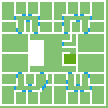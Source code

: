 <mxfile>
    <diagram id="6ty0YRAYOZskBfpeKa12" name="Page-1">
        <mxGraphModel dx="96" dy="73" grid="1" gridSize="1" guides="1" tooltips="1" connect="1" arrows="1" fold="1" page="0" pageScale="1" pageWidth="850" pageHeight="1100" background="#82C272" math="0" shadow="0">
            <root>
                <mxCell id="0"/>
                <mxCell id="1" parent="0"/>
                <mxCell id="3" value="" style="rounded=0;whiteSpace=wrap;html=1;fillColor=default;strokeColor=none;" parent="1" vertex="1">
                    <mxGeometry width="53" height="1" as="geometry"/>
                </mxCell>
                <mxCell id="4" value="" style="rounded=0;whiteSpace=wrap;html=1;fillColor=default;strokeColor=none;" parent="1" vertex="1">
                    <mxGeometry width="1" height="53" as="geometry"/>
                </mxCell>
                <mxCell id="27" value="" style="rounded=0;whiteSpace=wrap;html=1;fillColor=default;strokeColor=none;" parent="1" vertex="1">
                    <mxGeometry x="52" width="1" height="53" as="geometry"/>
                </mxCell>
                <mxCell id="28" value="" style="rounded=0;whiteSpace=wrap;html=1;fillColor=default;strokeColor=none;" parent="1" vertex="1">
                    <mxGeometry x="7" y="1" width="1" height="7" as="geometry"/>
                </mxCell>
                <mxCell id="32" value="" style="rounded=0;whiteSpace=wrap;html=1;fillColor=default;strokeColor=none;" parent="1" vertex="1">
                    <mxGeometry x="13" y="1" width="1" height="7" as="geometry"/>
                </mxCell>
                <mxCell id="34" value="" style="rounded=0;whiteSpace=wrap;html=1;fillColor=default;strokeColor=none;" parent="1" vertex="1">
                    <mxGeometry x="1" y="26" width="13" height="1" as="geometry"/>
                </mxCell>
                <mxCell id="36" value="" style="rounded=0;whiteSpace=wrap;html=1;fillColor=default;strokeColor=none;" parent="1" vertex="1">
                    <mxGeometry x="14" y="17" width="1" height="19" as="geometry"/>
                </mxCell>
                <mxCell id="38" value="" style="rounded=0;whiteSpace=wrap;html=1;fillColor=default;strokeColor=none;" parent="1" vertex="1">
                    <mxGeometry x="1" y="42" width="8" height="1" as="geometry"/>
                </mxCell>
                <mxCell id="40" value="" style="rounded=0;whiteSpace=wrap;html=1;fillColor=default;strokeColor=none;" parent="1" vertex="1">
                    <mxGeometry x="1" y="10" width="8" height="1" as="geometry"/>
                </mxCell>
                <mxCell id="42" value="" style="rounded=0;whiteSpace=wrap;html=1;fillColor=default;strokeColor=none;" parent="1" vertex="1">
                    <mxGeometry x="19" y="1" width="1" height="7" as="geometry"/>
                </mxCell>
                <mxCell id="45" value="" style="rounded=0;whiteSpace=wrap;html=1;fillColor=#1ba1e2;strokeColor=none;fontColor=#ffffff;" parent="1" vertex="1">
                    <mxGeometry x="7" y="8" width="1" height="2" as="geometry"/>
                </mxCell>
                <mxCell id="46" value="" style="rounded=0;whiteSpace=wrap;html=1;fillColor=#1ba1e2;strokeColor=none;fontColor=#ffffff;" parent="1" vertex="1">
                    <mxGeometry x="11" y="7" width="2" height="1" as="geometry"/>
                </mxCell>
                <mxCell id="52" value="" style="rounded=0;whiteSpace=wrap;html=1;fillColor=default;strokeColor=none;" parent="1" vertex="1">
                    <mxGeometry x="1" y="36" width="8" height="1" as="geometry"/>
                </mxCell>
                <mxCell id="62" value="" style="rounded=0;whiteSpace=wrap;html=1;fillColor=default;strokeColor=none;" parent="1" vertex="1">
                    <mxGeometry x="1" y="16" width="8" height="1" as="geometry"/>
                </mxCell>
                <mxCell id="74" value="" style="rounded=0;whiteSpace=wrap;html=1;fillColor=default;strokeColor=none;" parent="1" vertex="1">
                    <mxGeometry x="8" y="11" width="1" height="3" as="geometry"/>
                </mxCell>
                <mxCell id="75" value="" style="rounded=0;whiteSpace=wrap;html=1;fillColor=default;strokeColor=none;" parent="1" vertex="1">
                    <mxGeometry x="8" y="7" width="3" height="1" as="geometry"/>
                </mxCell>
                <mxCell id="76" value="" style="rounded=0;whiteSpace=wrap;html=1;fillColor=default;strokeColor=none;" parent="1" vertex="1">
                    <mxGeometry x="16" y="7" width="3" height="1" as="geometry"/>
                </mxCell>
                <mxCell id="80" value="" style="rounded=0;whiteSpace=wrap;html=1;fillColor=default;strokeColor=none;" parent="1" vertex="1">
                    <mxGeometry x="15" y="10" width="1" height="6" as="geometry"/>
                </mxCell>
                <mxCell id="83" value="" style="rounded=0;whiteSpace=wrap;html=1;fillColor=default;strokeColor=none;" parent="1" vertex="1">
                    <mxGeometry x="26" y="1" width="1" height="9" as="geometry"/>
                </mxCell>
                <mxCell id="85" value="" style="rounded=0;whiteSpace=wrap;html=1;fillColor=default;strokeColor=none;" parent="1" vertex="1">
                    <mxGeometry x="19" y="10" width="13" height="1" as="geometry"/>
                </mxCell>
                <mxCell id="93" value="" style="rounded=0;whiteSpace=wrap;html=1;fillColor=default;strokeColor=none;" parent="1" vertex="1">
                    <mxGeometry x="33" y="1" width="1" height="7" as="geometry"/>
                </mxCell>
                <mxCell id="101" value="" style="rounded=0;whiteSpace=wrap;html=1;strokeColor=none;" parent="1" vertex="1">
                    <mxGeometry x="44" y="16" width="8" height="1" as="geometry"/>
                </mxCell>
                <mxCell id="147" value="" style="rounded=0;whiteSpace=wrap;html=1;fillColor=default;strokeColor=none;" parent="1" vertex="1">
                    <mxGeometry x="45" y="1" width="1" height="7" as="geometry"/>
                </mxCell>
                <mxCell id="154" value="" style="rounded=0;whiteSpace=wrap;html=1;fillColor=default;strokeColor=none;" parent="1" vertex="1">
                    <mxGeometry x="39" y="1" width="1" height="7" as="geometry"/>
                </mxCell>
                <mxCell id="190" value="" style="rounded=0;whiteSpace=wrap;html=1;fillColor=#1ba1e2;strokeColor=none;fontColor=#ffffff;" vertex="1" parent="1">
                    <mxGeometry x="19" y="8" width="1" height="2" as="geometry"/>
                </mxCell>
                <mxCell id="191" value="" style="rounded=0;whiteSpace=wrap;html=1;fillColor=#1ba1e2;strokeColor=none;fontColor=#ffffff;" vertex="1" parent="1">
                    <mxGeometry x="14" y="7" width="2" height="1" as="geometry"/>
                </mxCell>
                <mxCell id="192" value="" style="rounded=0;whiteSpace=wrap;html=1;fillColor=#1ba1e2;strokeColor=none;fontColor=#ffffff;" vertex="1" parent="1">
                    <mxGeometry x="37" y="7" width="2" height="1" as="geometry"/>
                </mxCell>
                <mxCell id="193" value="" style="rounded=0;whiteSpace=wrap;html=1;fillColor=#1ba1e2;strokeColor=none;fontColor=#ffffff;" vertex="1" parent="1">
                    <mxGeometry x="40" y="7" width="2" height="1" as="geometry"/>
                </mxCell>
                <mxCell id="194" value="" style="rounded=0;whiteSpace=wrap;html=1;fillColor=#1ba1e2;strokeColor=none;fontColor=#ffffff;" vertex="1" parent="1">
                    <mxGeometry x="8" y="14" width="1" height="2" as="geometry"/>
                </mxCell>
                <mxCell id="197" value="" style="rounded=0;whiteSpace=wrap;html=1;fillColor=#1ba1e2;strokeColor=none;fontColor=#ffffff;" vertex="1" parent="1">
                    <mxGeometry x="9" y="16" width="2" height="1" as="geometry"/>
                </mxCell>
                <mxCell id="199" value="" style="rounded=0;whiteSpace=wrap;html=1;fillColor=#1ba1e2;strokeColor=none;fontColor=#ffffff;" vertex="1" parent="1">
                    <mxGeometry x="13" y="10" width="2" height="1" as="geometry"/>
                </mxCell>
                <mxCell id="200" value="" style="rounded=0;whiteSpace=wrap;html=1;fillColor=default;strokeColor=none;" vertex="1" parent="1">
                    <mxGeometry x="12" y="10" width="1" height="6" as="geometry"/>
                </mxCell>
                <mxCell id="201" value="" style="rounded=0;whiteSpace=wrap;html=1;fillColor=default;strokeColor=none;" vertex="1" parent="1">
                    <mxGeometry x="11" y="16" width="6" height="1" as="geometry"/>
                </mxCell>
                <mxCell id="202" value="" style="rounded=0;whiteSpace=wrap;html=1;fillColor=#1ba1e2;strokeColor=none;fontColor=#ffffff;" vertex="1" parent="1">
                    <mxGeometry x="17" y="16" width="2" height="1" as="geometry"/>
                </mxCell>
                <mxCell id="205" value="" style="rounded=0;whiteSpace=wrap;html=1;fillColor=#1ba1e2;strokeColor=none;fontColor=#ffffff;" vertex="1" parent="1">
                    <mxGeometry x="19" y="11" width="1" height="2" as="geometry"/>
                </mxCell>
                <mxCell id="206" value="" style="rounded=0;whiteSpace=wrap;html=1;fillColor=default;strokeColor=none;" vertex="1" parent="1">
                    <mxGeometry x="19" y="13" width="1" height="4" as="geometry"/>
                </mxCell>
                <mxCell id="208" value="" style="rounded=0;whiteSpace=wrap;html=1;fillColor=default;strokeColor=none;" vertex="1" parent="1">
                    <mxGeometry x="44" y="10" width="8" height="1" as="geometry"/>
                </mxCell>
                <mxCell id="209" value="" style="rounded=0;whiteSpace=wrap;html=1;fillColor=#1ba1e2;strokeColor=none;fontColor=#ffffff;" vertex="1" parent="1">
                    <mxGeometry x="45" y="8" width="1" height="2" as="geometry"/>
                </mxCell>
                <mxCell id="210" value="" style="rounded=0;whiteSpace=wrap;html=1;fillColor=default;strokeColor=none;" vertex="1" parent="1">
                    <mxGeometry x="34" y="7" width="3" height="1" as="geometry"/>
                </mxCell>
                <mxCell id="211" value="" style="rounded=0;whiteSpace=wrap;html=1;fillColor=default;strokeColor=none;" vertex="1" parent="1">
                    <mxGeometry x="42" y="7" width="3" height="1" as="geometry"/>
                </mxCell>
                <mxCell id="212" value="" style="rounded=0;whiteSpace=wrap;html=1;fillColor=#1ba1e2;strokeColor=none;fontColor=#ffffff;" vertex="1" parent="1">
                    <mxGeometry x="44" y="14" width="1" height="2" as="geometry"/>
                </mxCell>
                <mxCell id="217" value="" style="rounded=0;whiteSpace=wrap;html=1;fillColor=default;strokeColor=none;" vertex="1" parent="1">
                    <mxGeometry x="44" y="11" width="1" height="3" as="geometry"/>
                </mxCell>
                <mxCell id="218" value="" style="rounded=0;whiteSpace=wrap;html=1;fillColor=default;strokeColor=none;" vertex="1" parent="1">
                    <mxGeometry x="31" y="7" width="2" height="1" as="geometry"/>
                </mxCell>
                <mxCell id="219" value="" style="rounded=0;whiteSpace=wrap;html=1;fillColor=#1ba1e2;strokeColor=none;fontColor=#ffffff;" vertex="1" parent="1">
                    <mxGeometry x="31" y="8" width="1" height="2" as="geometry"/>
                </mxCell>
                <mxCell id="221" value="" style="rounded=0;whiteSpace=wrap;html=1;fillColor=default;strokeColor=none;" vertex="1" parent="1">
                    <mxGeometry x="40" y="10" width="1" height="6" as="geometry"/>
                </mxCell>
                <mxCell id="222" value="" style="rounded=0;whiteSpace=wrap;html=1;fillColor=#1ba1e2;strokeColor=none;fontColor=#ffffff;" vertex="1" parent="1">
                    <mxGeometry x="42" y="16" width="2" height="1" as="geometry"/>
                </mxCell>
                <mxCell id="223" value="" style="rounded=0;whiteSpace=wrap;html=1;fillColor=default;strokeColor=none;" vertex="1" parent="1">
                    <mxGeometry x="26" y="11" width="1" height="5" as="geometry"/>
                </mxCell>
                <mxCell id="224" value="" style="rounded=0;whiteSpace=wrap;html=1;fillColor=default;strokeColor=none;" vertex="1" parent="1">
                    <mxGeometry x="20" y="16" width="12" height="1" as="geometry"/>
                </mxCell>
                <mxCell id="225" value="" style="rounded=0;whiteSpace=wrap;html=1;fillColor=default;strokeColor=none;" vertex="1" parent="1">
                    <mxGeometry x="31" y="13" width="1" height="3" as="geometry"/>
                </mxCell>
                <mxCell id="226" value="" style="rounded=0;whiteSpace=wrap;html=1;fillColor=#1ba1e2;strokeColor=none;fontColor=#ffffff;" vertex="1" parent="1">
                    <mxGeometry x="31" y="11" width="1" height="2" as="geometry"/>
                </mxCell>
                <mxCell id="228" value="" style="rounded=0;whiteSpace=wrap;html=1;fillColor=#1ba1e2;strokeColor=none;fontColor=#ffffff;" vertex="1" parent="1">
                    <mxGeometry x="32" y="16" width="2" height="1" as="geometry"/>
                </mxCell>
                <mxCell id="229" value="" style="rounded=0;whiteSpace=wrap;html=1;fillColor=default;strokeColor=none;" vertex="1" parent="1">
                    <mxGeometry x="35" y="10" width="1" height="6" as="geometry"/>
                </mxCell>
                <mxCell id="230" value="" style="rounded=0;whiteSpace=wrap;html=1;fillColor=#1ba1e2;strokeColor=none;fontColor=#ffffff;" vertex="1" parent="1">
                    <mxGeometry x="38" y="10" width="2" height="1" as="geometry"/>
                </mxCell>
                <mxCell id="231" value="" style="rounded=0;whiteSpace=wrap;html=1;fillColor=default;strokeColor=none;" vertex="1" parent="1">
                    <mxGeometry x="36" y="10" width="2" height="1" as="geometry"/>
                </mxCell>
                <mxCell id="232" value="" style="rounded=0;whiteSpace=wrap;html=1;fillColor=default;strokeColor=none;" vertex="1" parent="1">
                    <mxGeometry x="34" y="16" width="8" height="1" as="geometry"/>
                </mxCell>
                <mxCell id="284" value="" style="rounded=0;whiteSpace=wrap;html=1;fillColor=#1ba1e2;strokeColor=none;fontColor=#ffffff;" vertex="1" parent="1">
                    <mxGeometry x="9" y="36" width="2" height="1" as="geometry"/>
                </mxCell>
                <mxCell id="286" value="" style="rounded=0;whiteSpace=wrap;html=1;fillColor=#1ba1e2;strokeColor=none;fontColor=#ffffff;" vertex="1" parent="1">
                    <mxGeometry x="8" y="37" width="1" height="2" as="geometry"/>
                </mxCell>
                <mxCell id="287" value="" style="rounded=0;whiteSpace=wrap;html=1;fillColor=#1ba1e2;strokeColor=none;fontColor=#ffffff;" vertex="1" parent="1">
                    <mxGeometry x="7" y="43" width="1" height="2" as="geometry"/>
                </mxCell>
                <mxCell id="288" value="" style="rounded=0;whiteSpace=wrap;html=1;fillColor=default;strokeColor=none;" vertex="1" parent="1">
                    <mxGeometry x="8" y="39" width="1" height="3" as="geometry"/>
                </mxCell>
                <mxCell id="290" value="" style="rounded=0;whiteSpace=wrap;html=1;fillColor=default;strokeColor=none;" vertex="1" parent="1">
                    <mxGeometry y="52" width="53" height="1" as="geometry"/>
                </mxCell>
                <mxCell id="291" value="" style="rounded=0;whiteSpace=wrap;html=1;fillColor=default;strokeColor=none;" vertex="1" parent="1">
                    <mxGeometry x="7" y="45" width="1" height="7" as="geometry"/>
                </mxCell>
                <mxCell id="292" value="" style="rounded=0;whiteSpace=wrap;html=1;fillColor=#1ba1e2;strokeColor=none;fontColor=#ffffff;" vertex="1" parent="1">
                    <mxGeometry x="11" y="45" width="2" height="1" as="geometry"/>
                </mxCell>
                <mxCell id="293" value="" style="rounded=0;whiteSpace=wrap;html=1;fillColor=default;strokeColor=none;" vertex="1" parent="1">
                    <mxGeometry x="8" y="45" width="3" height="1" as="geometry"/>
                </mxCell>
                <mxCell id="294" value="" style="rounded=0;whiteSpace=wrap;html=1;fillColor=default;strokeColor=none;" vertex="1" parent="1">
                    <mxGeometry x="16" y="45" width="3" height="1" as="geometry"/>
                </mxCell>
                <mxCell id="295" value="" style="rounded=0;whiteSpace=wrap;html=1;fillColor=#1ba1e2;strokeColor=none;fontColor=#ffffff;" vertex="1" parent="1">
                    <mxGeometry x="14" y="45" width="2" height="1" as="geometry"/>
                </mxCell>
                <mxCell id="297" value="" style="rounded=0;whiteSpace=wrap;html=1;fillColor=default;strokeColor=none;" vertex="1" parent="1">
                    <mxGeometry x="13" y="45" width="1" height="7" as="geometry"/>
                </mxCell>
                <mxCell id="298" value="" style="rounded=0;whiteSpace=wrap;html=1;fillColor=default;strokeColor=none;" vertex="1" parent="1">
                    <mxGeometry x="19" y="45" width="1" height="7" as="geometry"/>
                </mxCell>
                <mxCell id="299" value="" style="rounded=0;whiteSpace=wrap;html=1;fillColor=default;strokeColor=none;" vertex="1" parent="1">
                    <mxGeometry x="26" y="43" width="1" height="9" as="geometry"/>
                </mxCell>
                <mxCell id="300" value="" style="rounded=0;whiteSpace=wrap;html=1;fillColor=default;strokeColor=none;" vertex="1" parent="1">
                    <mxGeometry x="33" y="45" width="1" height="7" as="geometry"/>
                </mxCell>
                <mxCell id="301" value="" style="rounded=0;whiteSpace=wrap;html=1;fillColor=default;strokeColor=none;" vertex="1" parent="1">
                    <mxGeometry x="45" y="45" width="1" height="7" as="geometry"/>
                </mxCell>
                <mxCell id="302" value="" style="rounded=0;whiteSpace=wrap;html=1;fillColor=default;strokeColor=none;" vertex="1" parent="1">
                    <mxGeometry x="39" y="45" width="1" height="7" as="geometry"/>
                </mxCell>
                <mxCell id="303" value="" style="rounded=0;whiteSpace=wrap;html=1;fillColor=#1ba1e2;strokeColor=none;fontColor=#ffffff;" vertex="1" parent="1">
                    <mxGeometry x="37" y="45" width="2" height="1" as="geometry"/>
                </mxCell>
                <mxCell id="304" value="" style="rounded=0;whiteSpace=wrap;html=1;fillColor=#1ba1e2;strokeColor=none;fontColor=#ffffff;" vertex="1" parent="1">
                    <mxGeometry x="40" y="45" width="2" height="1" as="geometry"/>
                </mxCell>
                <mxCell id="305" value="" style="rounded=0;whiteSpace=wrap;html=1;fillColor=default;strokeColor=none;" vertex="1" parent="1">
                    <mxGeometry x="34" y="45" width="3" height="1" as="geometry"/>
                </mxCell>
                <mxCell id="306" value="" style="rounded=0;whiteSpace=wrap;html=1;fillColor=default;strokeColor=none;" vertex="1" parent="1">
                    <mxGeometry x="42" y="45" width="3" height="1" as="geometry"/>
                </mxCell>
                <mxCell id="307" value="" style="rounded=0;whiteSpace=wrap;html=1;fillColor=default;strokeColor=none;" vertex="1" parent="1">
                    <mxGeometry x="26" y="37" width="1" height="5" as="geometry"/>
                </mxCell>
                <mxCell id="308" value="" style="rounded=0;whiteSpace=wrap;html=1;fillColor=default;strokeColor=none;" vertex="1" parent="1">
                    <mxGeometry x="23" y="42" width="11" height="1" as="geometry"/>
                </mxCell>
                <mxCell id="309" value="" style="rounded=0;whiteSpace=wrap;html=1;fillColor=#1ba1e2;strokeColor=none;fontColor=#ffffff;" vertex="1" parent="1">
                    <mxGeometry x="33" y="43" width="1" height="2" as="geometry"/>
                </mxCell>
                <mxCell id="310" value="" style="rounded=0;whiteSpace=wrap;html=1;fillColor=#1ba1e2;strokeColor=none;fontColor=#ffffff;" vertex="1" parent="1">
                    <mxGeometry x="45" y="43" width="1" height="2" as="geometry"/>
                </mxCell>
                <mxCell id="311" value="" style="rounded=0;whiteSpace=wrap;html=1;strokeColor=none;" vertex="1" parent="1">
                    <mxGeometry x="44" y="42" width="8" height="1" as="geometry"/>
                </mxCell>
                <mxCell id="312" value="" style="rounded=0;whiteSpace=wrap;html=1;fillColor=default;strokeColor=none;" vertex="1" parent="1">
                    <mxGeometry x="44" y="36" width="8" height="1" as="geometry"/>
                </mxCell>
                <mxCell id="313" value="" style="rounded=0;whiteSpace=wrap;html=1;fillColor=#1ba1e2;strokeColor=none;fontColor=#ffffff;" vertex="1" parent="1">
                    <mxGeometry x="44" y="37" width="1" height="2" as="geometry"/>
                </mxCell>
                <mxCell id="314" value="" style="rounded=0;whiteSpace=wrap;html=1;fillColor=default;strokeColor=none;" vertex="1" parent="1">
                    <mxGeometry x="44" y="39" width="1" height="3" as="geometry"/>
                </mxCell>
                <mxCell id="315" value="" style="rounded=0;whiteSpace=wrap;html=1;fillColor=#1ba1e2;strokeColor=none;fontColor=#ffffff;" vertex="1" parent="1">
                    <mxGeometry x="42" y="36" width="2" height="1" as="geometry"/>
                </mxCell>
                <mxCell id="316" value="" style="rounded=0;whiteSpace=wrap;html=1;fillColor=default;strokeColor=none;" vertex="1" parent="1">
                    <mxGeometry x="39" y="26" width="13" height="1" as="geometry"/>
                </mxCell>
                <mxCell id="317" value="" style="rounded=0;whiteSpace=wrap;html=1;fillColor=default;strokeColor=none;" vertex="1" parent="1">
                    <mxGeometry x="38" y="17" width="1" height="19" as="geometry"/>
                </mxCell>
                <mxCell id="318" value="" style="rounded=0;whiteSpace=wrap;html=1;fillColor=default;strokeColor=none;" vertex="1" parent="1">
                    <mxGeometry x="22" y="36" width="12" height="1" as="geometry"/>
                </mxCell>
                <mxCell id="319" value="" style="rounded=0;whiteSpace=wrap;html=1;fillColor=default;strokeColor=none;" vertex="1" parent="1">
                    <mxGeometry x="36" y="36" width="6" height="1" as="geometry"/>
                </mxCell>
                <mxCell id="320" value="" style="rounded=0;whiteSpace=wrap;html=1;fillColor=#1ba1e2;strokeColor=none;fontColor=#ffffff;" vertex="1" parent="1">
                    <mxGeometry x="34" y="36" width="2" height="1" as="geometry"/>
                </mxCell>
                <mxCell id="321" value="" style="rounded=0;whiteSpace=wrap;html=1;fillColor=default;strokeColor=none;" vertex="1" parent="1">
                    <mxGeometry x="37" y="37" width="1" height="6" as="geometry"/>
                </mxCell>
                <mxCell id="322" value="" style="rounded=0;whiteSpace=wrap;html=1;fillColor=#1ba1e2;strokeColor=none;fontColor=#ffffff;" vertex="1" parent="1">
                    <mxGeometry x="38" y="42" width="2" height="1" as="geometry"/>
                </mxCell>
                <mxCell id="323" value="" style="rounded=0;whiteSpace=wrap;html=1;fillColor=default;strokeColor=none;" vertex="1" parent="1">
                    <mxGeometry x="40" y="37" width="1" height="6" as="geometry"/>
                </mxCell>
                <mxCell id="324" value="" style="rounded=0;whiteSpace=wrap;html=1;fillColor=default;strokeColor=none;" vertex="1" parent="1">
                    <mxGeometry x="33" y="37" width="1" height="3" as="geometry"/>
                </mxCell>
                <mxCell id="325" value="" style="rounded=0;whiteSpace=wrap;html=1;fillColor=#1ba1e2;strokeColor=none;fontColor=#ffffff;" vertex="1" parent="1">
                    <mxGeometry x="33" y="40" width="1" height="2" as="geometry"/>
                </mxCell>
                <mxCell id="326" value="" style="rounded=0;whiteSpace=wrap;html=1;fillColor=default;strokeColor=none;" vertex="1" parent="1">
                    <mxGeometry x="23" y="37" width="1" height="3" as="geometry"/>
                </mxCell>
                <mxCell id="327" value="" style="rounded=0;whiteSpace=wrap;html=1;fillColor=#1ba1e2;strokeColor=none;fontColor=#ffffff;" vertex="1" parent="1">
                    <mxGeometry x="23" y="40" width="1" height="2" as="geometry"/>
                </mxCell>
                <mxCell id="329" value="" style="rounded=0;whiteSpace=wrap;html=1;fillColor=default;strokeColor=none;" vertex="1" parent="1">
                    <mxGeometry x="20" y="44" width="1" height="2" as="geometry"/>
                </mxCell>
                <mxCell id="330" value="" style="rounded=0;whiteSpace=wrap;html=1;fillColor=#1ba1e2;strokeColor=none;fontColor=#ffffff;" vertex="1" parent="1">
                    <mxGeometry x="21" y="43" width="1" height="2" as="geometry"/>
                </mxCell>
                <mxCell id="331" value="" style="rounded=0;whiteSpace=wrap;html=1;fillColor=#1ba1e2;strokeColor=none;fontColor=#ffffff;" vertex="1" parent="1">
                    <mxGeometry x="22" y="42" width="1" height="2" as="geometry"/>
                </mxCell>
                <mxCell id="332" style="edgeStyle=none;html=1;exitX=1;exitY=0.5;exitDx=0;exitDy=0;entryX=0.704;entryY=0.547;entryDx=0;entryDy=0;entryPerimeter=0;" edge="1" parent="1" source="330" target="330">
                    <mxGeometry relative="1" as="geometry"/>
                </mxCell>
                <mxCell id="335" value="" style="rounded=0;whiteSpace=wrap;html=1;fillColor=#1ba1e2;strokeColor=none;fontColor=#ffffff;" vertex="1" parent="1">
                    <mxGeometry x="20" y="36" width="2" height="1" as="geometry"/>
                </mxCell>
                <mxCell id="336" value="" style="rounded=0;whiteSpace=wrap;html=1;fillColor=default;strokeColor=none;" vertex="1" parent="1">
                    <mxGeometry x="11" y="36" width="9" height="1" as="geometry"/>
                </mxCell>
                <mxCell id="337" value="" style="rounded=0;whiteSpace=wrap;html=1;fillColor=default;strokeColor=none;" vertex="1" parent="1">
                    <mxGeometry x="17" y="37" width="1" height="6" as="geometry"/>
                </mxCell>
                <mxCell id="338" value="" style="rounded=0;whiteSpace=wrap;html=1;fillColor=default;strokeColor=none;" vertex="1" parent="1">
                    <mxGeometry x="12" y="37" width="1" height="6" as="geometry"/>
                </mxCell>
                <mxCell id="339" value="" style="rounded=0;whiteSpace=wrap;html=1;fillColor=#1ba1e2;strokeColor=none;fontColor=#ffffff;" vertex="1" parent="1">
                    <mxGeometry x="14" y="42" width="2" height="1" as="geometry"/>
                </mxCell>
                <mxCell id="340" value="" style="rounded=0;whiteSpace=wrap;html=1;fillColor=default;strokeColor=none;" vertex="1" parent="1">
                    <mxGeometry x="16" y="42" width="1" height="1" as="geometry"/>
                </mxCell>
                <mxCell id="343" value="" style="rounded=0;whiteSpace=wrap;html=1;fillColor=default;strokeColor=none;" vertex="1" parent="1">
                    <mxGeometry x="15" y="21" width="7" height="11" as="geometry"/>
                </mxCell>
                <mxCell id="344" value="" style="rounded=0;whiteSpace=wrap;html=1;fillColor=default;strokeColor=none;" vertex="1" parent="1">
                    <mxGeometry x="15" y="20" width="7" height="1" as="geometry"/>
                </mxCell>
                <mxCell id="345" value="" style="rounded=0;whiteSpace=wrap;html=1;fillColor=default;strokeColor=none;" vertex="1" parent="1">
                    <mxGeometry x="15" y="32" width="7" height="1" as="geometry"/>
                </mxCell>
                <mxCell id="347" value="" style="rounded=0;whiteSpace=wrap;html=1;fillColor=default;strokeColor=none;" vertex="1" parent="1">
                    <mxGeometry x="31" y="20" width="5" height="1" as="geometry"/>
                </mxCell>
                <mxCell id="348" value="" style="rounded=0;whiteSpace=wrap;html=1;fillColor=default;strokeColor=none;" vertex="1" parent="1">
                    <mxGeometry x="31" y="32" width="7" height="1" as="geometry"/>
                </mxCell>
                <mxCell id="351" value="" style="rounded=0;whiteSpace=wrap;html=1;fillColor=#1ba1e2;strokeColor=none;fontColor=#ffffff;" vertex="1" parent="1">
                    <mxGeometry x="31" y="21" width="1" height="2" as="geometry"/>
                </mxCell>
                <mxCell id="353" value="" style="rounded=0;whiteSpace=wrap;html=1;fillColor=default;strokeColor=none;" vertex="1" parent="1">
                    <mxGeometry x="35" y="17" width="1" height="3" as="geometry"/>
                </mxCell>
                <mxCell id="354" value="" style="rounded=0;whiteSpace=wrap;html=1;fillColor=default;strokeColor=none;" vertex="1" parent="1">
                    <mxGeometry x="31" y="23" width="7" height="1" as="geometry"/>
                </mxCell>
                <mxCell id="355" value="" style="rounded=0;whiteSpace=wrap;html=1;fillColor=default;strokeColor=none;" vertex="1" parent="1">
                    <mxGeometry x="31" y="26" width="1" height="6" as="geometry"/>
                </mxCell>
                <mxCell id="356" value="" style="rounded=0;whiteSpace=wrap;html=1;fillColor=default;strokeColor=none;" vertex="1" parent="1">
                    <mxGeometry x="32" y="26" width="3" height="1" as="geometry"/>
                </mxCell>
                <mxCell id="357" value="" style="rounded=0;whiteSpace=wrap;html=1;fillColor=#60a917;strokeColor=none;fontColor=#ffffff;" vertex="1" parent="1">
                    <mxGeometry x="32" y="27" width="6" height="5" as="geometry"/>
                </mxCell>
                <mxCell id="358" value="" style="rounded=0;whiteSpace=wrap;html=1;fillColor=default;strokeColor=none;" vertex="1" parent="1">
                    <mxGeometry x="13" y="42" width="1" height="1" as="geometry"/>
                </mxCell>
            </root>
        </mxGraphModel>
    </diagram>
</mxfile>